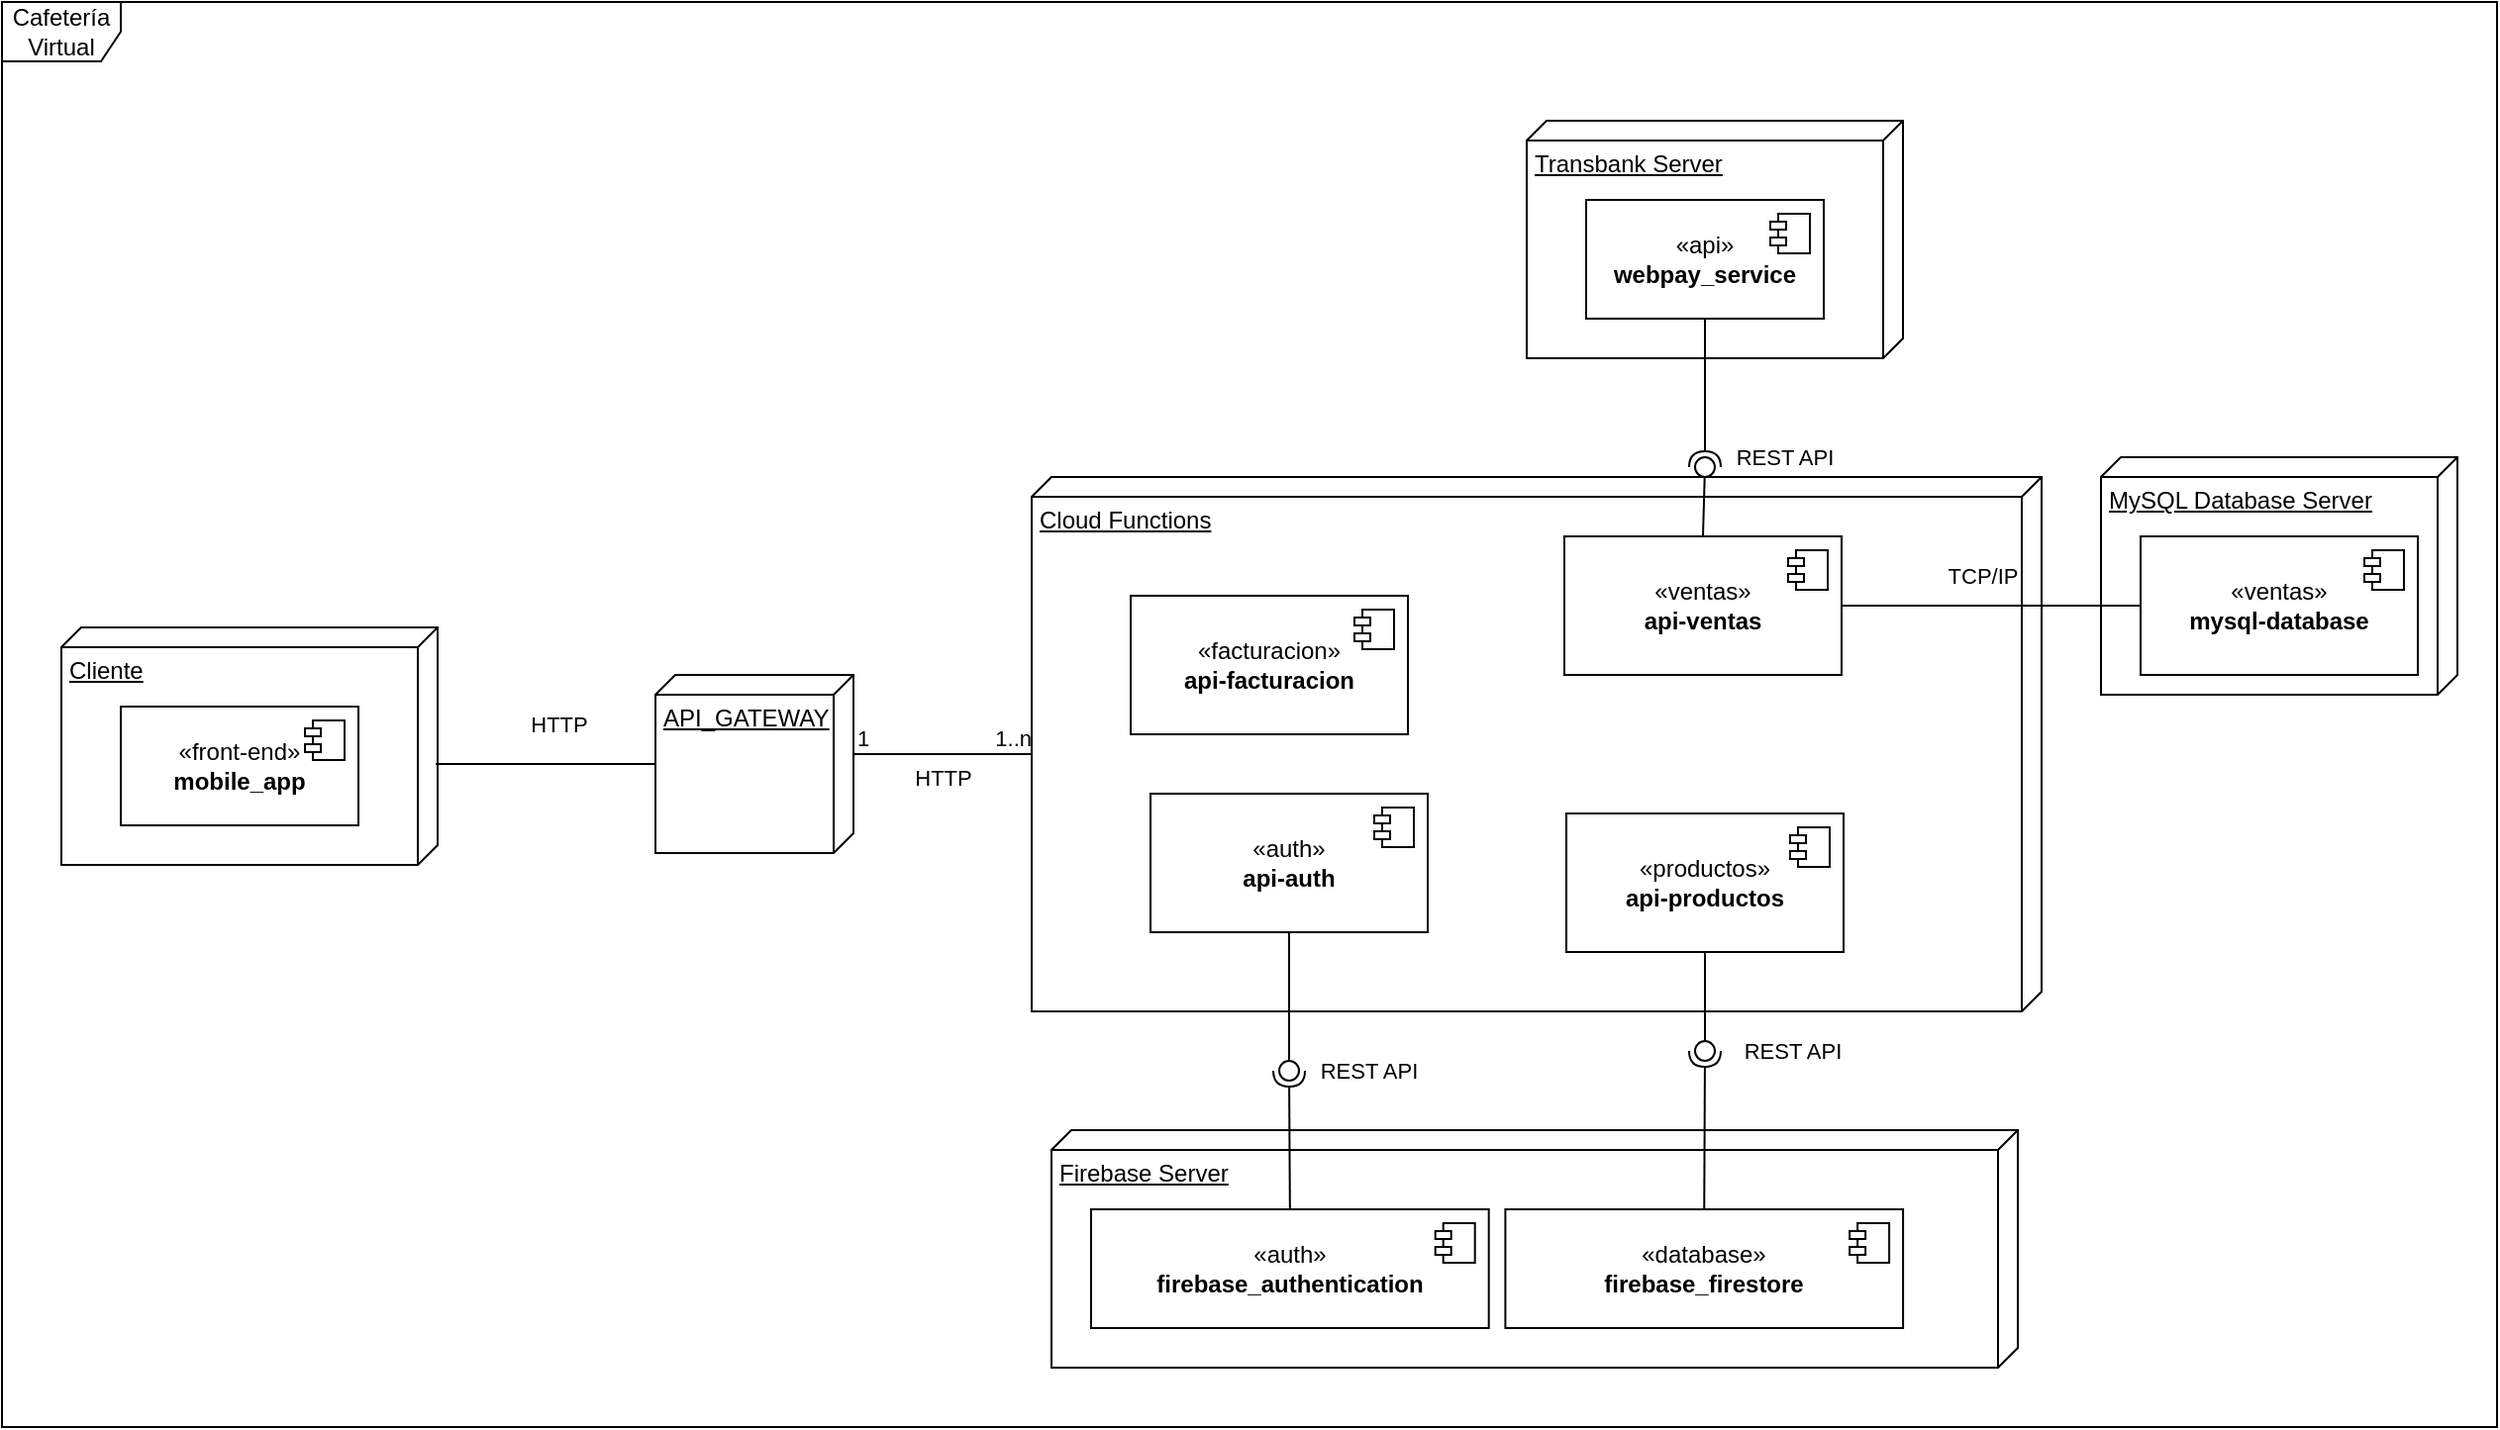 <mxfile>
    <diagram name="Page-1" id="9ZyNLu4KVZeICOAlVCgH">
        <mxGraphModel dx="1130" dy="1851" grid="1" gridSize="10" guides="1" tooltips="1" connect="1" arrows="1" fold="1" page="1" pageScale="1" pageWidth="850" pageHeight="1100" math="0" shadow="0">
            <root>
                <mxCell id="0"/>
                <mxCell id="1" parent="0"/>
                <mxCell id="m1c0zaDM8MKZKs5XDYi0-1" value="Cafetería Virtual" style="shape=umlFrame;whiteSpace=wrap;html=1;pointerEvents=0;" parent="1" vertex="1">
                    <mxGeometry x="70" y="-70" width="1260" height="720" as="geometry"/>
                </mxCell>
                <mxCell id="m1c0zaDM8MKZKs5XDYi0-3" value="API_GATEWAY" style="verticalAlign=top;align=left;spacingTop=8;spacingLeft=2;spacingRight=12;shape=cube;size=10;direction=south;fontStyle=4;html=1;whiteSpace=wrap;" parent="1" vertex="1">
                    <mxGeometry x="400" y="270" width="100" height="90" as="geometry"/>
                </mxCell>
                <mxCell id="m1c0zaDM8MKZKs5XDYi0-8" value="" style="group" parent="1" vertex="1" connectable="0">
                    <mxGeometry x="100" y="246" width="190" height="120" as="geometry"/>
                </mxCell>
                <mxCell id="m1c0zaDM8MKZKs5XDYi0-2" value="Cliente" style="verticalAlign=top;align=left;spacingTop=8;spacingLeft=2;spacingRight=12;shape=cube;size=10;direction=south;fontStyle=4;html=1;whiteSpace=wrap;" parent="m1c0zaDM8MKZKs5XDYi0-8" vertex="1">
                    <mxGeometry width="190" height="120" as="geometry"/>
                </mxCell>
                <mxCell id="m1c0zaDM8MKZKs5XDYi0-6" value="«front-end»&lt;br&gt;&lt;b&gt;mobile_app&lt;/b&gt;" style="html=1;dropTarget=0;whiteSpace=wrap;" parent="m1c0zaDM8MKZKs5XDYi0-8" vertex="1">
                    <mxGeometry x="30" y="40" width="120" height="60" as="geometry"/>
                </mxCell>
                <mxCell id="m1c0zaDM8MKZKs5XDYi0-7" value="" style="shape=module;jettyWidth=8;jettyHeight=4;" parent="m1c0zaDM8MKZKs5XDYi0-6" vertex="1">
                    <mxGeometry x="1" width="20" height="20" relative="1" as="geometry">
                        <mxPoint x="-27" y="7" as="offset"/>
                    </mxGeometry>
                </mxCell>
                <mxCell id="m1c0zaDM8MKZKs5XDYi0-9" value="" style="rounded=0;orthogonalLoop=1;jettySize=auto;html=1;endArrow=none;endFill=0;exitX=0.575;exitY=0.005;exitDx=0;exitDy=0;exitPerimeter=0;" parent="1" source="m1c0zaDM8MKZKs5XDYi0-2" target="m1c0zaDM8MKZKs5XDYi0-3" edge="1">
                    <mxGeometry relative="1" as="geometry">
                        <mxPoint x="300" y="270" as="sourcePoint"/>
                        <mxPoint x="400" y="280" as="targetPoint"/>
                    </mxGeometry>
                </mxCell>
                <mxCell id="m1c0zaDM8MKZKs5XDYi0-10" value="&lt;div&gt;HTTP&lt;/div&gt;" style="edgeLabel;html=1;align=center;verticalAlign=middle;resizable=0;points=[];" parent="m1c0zaDM8MKZKs5XDYi0-9" vertex="1" connectable="0">
                    <mxGeometry x="0.398" y="1" relative="1" as="geometry">
                        <mxPoint x="-16" y="-19" as="offset"/>
                    </mxGeometry>
                </mxCell>
                <mxCell id="m1c0zaDM8MKZKs5XDYi0-24" value="" style="endArrow=none;html=1;rounded=0;exitX=0;exitY=0;exitDx=40;exitDy=0;exitPerimeter=0;entryX=0;entryY=0;entryDx=140;entryDy=510;entryPerimeter=0;" parent="1" source="m1c0zaDM8MKZKs5XDYi0-3" target="6" edge="1">
                    <mxGeometry relative="1" as="geometry">
                        <mxPoint x="460" y="310" as="sourcePoint"/>
                        <mxPoint x="600" y="280" as="targetPoint"/>
                    </mxGeometry>
                </mxCell>
                <mxCell id="m1c0zaDM8MKZKs5XDYi0-25" value="&lt;div&gt;1&lt;/div&gt;" style="edgeLabel;resizable=0;html=1;align=left;verticalAlign=bottom;" parent="m1c0zaDM8MKZKs5XDYi0-24" connectable="0" vertex="1">
                    <mxGeometry x="-1" relative="1" as="geometry"/>
                </mxCell>
                <mxCell id="m1c0zaDM8MKZKs5XDYi0-26" value="&lt;div&gt;1..n&lt;/div&gt;" style="edgeLabel;resizable=0;html=1;align=right;verticalAlign=bottom;" parent="m1c0zaDM8MKZKs5XDYi0-24" connectable="0" vertex="1">
                    <mxGeometry x="1" relative="1" as="geometry"/>
                </mxCell>
                <mxCell id="m1c0zaDM8MKZKs5XDYi0-28" value="&lt;div&gt;HTTP&lt;/div&gt;" style="edgeLabel;html=1;align=center;verticalAlign=middle;resizable=0;points=[];" parent="m1c0zaDM8MKZKs5XDYi0-24" vertex="1" connectable="0">
                    <mxGeometry x="-0.203" relative="1" as="geometry">
                        <mxPoint x="9" y="12" as="offset"/>
                    </mxGeometry>
                </mxCell>
                <mxCell id="m1c0zaDM8MKZKs5XDYi0-32" value="" style="group" parent="1" vertex="1" connectable="0">
                    <mxGeometry x="840" y="-10" width="190" height="120" as="geometry"/>
                </mxCell>
                <mxCell id="m1c0zaDM8MKZKs5XDYi0-33" value="Transbank Server" style="verticalAlign=top;align=left;spacingTop=8;spacingLeft=2;spacingRight=12;shape=cube;size=10;direction=south;fontStyle=4;html=1;whiteSpace=wrap;" parent="m1c0zaDM8MKZKs5XDYi0-32" vertex="1">
                    <mxGeometry width="190" height="120" as="geometry"/>
                </mxCell>
                <mxCell id="m1c0zaDM8MKZKs5XDYi0-34" value="&lt;div&gt;«api»&lt;/div&gt;&lt;div&gt;&lt;b&gt;webpay_service&lt;/b&gt;&lt;/div&gt;" style="html=1;dropTarget=0;whiteSpace=wrap;" parent="m1c0zaDM8MKZKs5XDYi0-32" vertex="1">
                    <mxGeometry x="30" y="40" width="120" height="60" as="geometry"/>
                </mxCell>
                <mxCell id="m1c0zaDM8MKZKs5XDYi0-35" value="" style="shape=module;jettyWidth=8;jettyHeight=4;" parent="m1c0zaDM8MKZKs5XDYi0-34" vertex="1">
                    <mxGeometry x="1" width="20" height="20" relative="1" as="geometry">
                        <mxPoint x="-27" y="7" as="offset"/>
                    </mxGeometry>
                </mxCell>
                <mxCell id="m1c0zaDM8MKZKs5XDYi0-43" value="" style="group" parent="1" vertex="1" connectable="0">
                    <mxGeometry x="785" y="160" width="10" height="10" as="geometry"/>
                </mxCell>
                <mxCell id="m1c0zaDM8MKZKs5XDYi0-41" value="" style="ellipse;whiteSpace=wrap;html=1;align=center;aspect=fixed;fillColor=none;strokeColor=none;resizable=0;perimeter=centerPerimeter;rotatable=0;allowArrows=0;points=[];outlineConnect=1;" parent="m1c0zaDM8MKZKs5XDYi0-43" vertex="1">
                    <mxGeometry width="10" height="10" as="geometry"/>
                </mxCell>
                <mxCell id="m1c0zaDM8MKZKs5XDYi0-39" value="" style="rounded=0;orthogonalLoop=1;jettySize=auto;html=1;endArrow=halfCircle;endFill=0;endSize=6;strokeWidth=1;sketch=0;exitX=0.5;exitY=1;exitDx=0;exitDy=0;" parent="1" source="m1c0zaDM8MKZKs5XDYi0-34" edge="1">
                    <mxGeometry relative="1" as="geometry">
                        <mxPoint x="165" y="5" as="sourcePoint"/>
                        <mxPoint x="930" y="165" as="targetPoint"/>
                    </mxGeometry>
                </mxCell>
                <mxCell id="m1c0zaDM8MKZKs5XDYi0-42" value="&lt;div&gt;REST API&lt;/div&gt;" style="edgeLabel;html=1;align=center;verticalAlign=middle;resizable=0;points=[];" parent="m1c0zaDM8MKZKs5XDYi0-39" vertex="1" connectable="0">
                    <mxGeometry x="0.68" y="-2" relative="1" as="geometry">
                        <mxPoint x="42" y="7" as="offset"/>
                    </mxGeometry>
                </mxCell>
                <mxCell id="6" value="Cloud Functions" style="verticalAlign=top;align=left;spacingTop=8;spacingLeft=2;spacingRight=12;shape=cube;size=10;direction=south;fontStyle=4;html=1;whiteSpace=wrap;" parent="1" vertex="1">
                    <mxGeometry x="590" y="170" width="510" height="270" as="geometry"/>
                </mxCell>
                <mxCell id="m1c0zaDM8MKZKs5XDYi0-57" value="&lt;div&gt;«auth»&lt;/div&gt;&lt;div&gt;&lt;b&gt;api-auth&lt;/b&gt;&lt;/div&gt;" style="html=1;dropTarget=0;whiteSpace=wrap;" parent="1" vertex="1">
                    <mxGeometry x="650" y="330" width="140" height="70" as="geometry"/>
                </mxCell>
                <mxCell id="m1c0zaDM8MKZKs5XDYi0-58" value="" style="shape=module;jettyWidth=8;jettyHeight=4;" parent="m1c0zaDM8MKZKs5XDYi0-57" vertex="1">
                    <mxGeometry x="1" width="20" height="20" relative="1" as="geometry">
                        <mxPoint x="-27" y="7" as="offset"/>
                    </mxGeometry>
                </mxCell>
                <mxCell id="m1c0zaDM8MKZKs5XDYi0-67" value="" style="group" parent="1" vertex="1" connectable="0">
                    <mxGeometry x="770" y="500" width="318" height="120" as="geometry"/>
                </mxCell>
                <mxCell id="m1c0zaDM8MKZKs5XDYi0-68" value="Firebase Server" style="verticalAlign=top;align=left;spacingTop=8;spacingLeft=2;spacingRight=12;shape=cube;size=10;direction=south;fontStyle=4;html=1;whiteSpace=wrap;" parent="m1c0zaDM8MKZKs5XDYi0-67" vertex="1">
                    <mxGeometry x="-170" width="488" height="120" as="geometry"/>
                </mxCell>
                <mxCell id="m1c0zaDM8MKZKs5XDYi0-69" value="&lt;div&gt;«database»&lt;/div&gt;&lt;div&gt;&lt;b&gt;firebase_firestore&lt;/b&gt;&lt;br&gt;&lt;/div&gt;" style="html=1;dropTarget=0;whiteSpace=wrap;" parent="m1c0zaDM8MKZKs5XDYi0-67" vertex="1">
                    <mxGeometry x="59.211" y="40" width="200.842" height="60" as="geometry"/>
                </mxCell>
                <mxCell id="m1c0zaDM8MKZKs5XDYi0-70" value="" style="shape=module;jettyWidth=8;jettyHeight=4;" parent="m1c0zaDM8MKZKs5XDYi0-69" vertex="1">
                    <mxGeometry x="1" width="20" height="20" relative="1" as="geometry">
                        <mxPoint x="-27" y="7" as="offset"/>
                    </mxGeometry>
                </mxCell>
                <mxCell id="m1c0zaDM8MKZKs5XDYi0-71" value="&lt;div&gt;«auth»&lt;/div&gt;&lt;div&gt;&lt;b&gt;firebase_authentication&lt;/b&gt;&lt;br&gt;&lt;/div&gt;" style="html=1;dropTarget=0;whiteSpace=wrap;" parent="m1c0zaDM8MKZKs5XDYi0-67" vertex="1">
                    <mxGeometry x="-149.999" y="40" width="200.842" height="60" as="geometry"/>
                </mxCell>
                <mxCell id="m1c0zaDM8MKZKs5XDYi0-72" value="" style="shape=module;jettyWidth=8;jettyHeight=4;" parent="m1c0zaDM8MKZKs5XDYi0-71" vertex="1">
                    <mxGeometry x="1" width="20" height="20" relative="1" as="geometry">
                        <mxPoint x="-27" y="7" as="offset"/>
                    </mxGeometry>
                </mxCell>
                <mxCell id="m1c0zaDM8MKZKs5XDYi0-64" value="" style="rounded=0;orthogonalLoop=1;jettySize=auto;html=1;endArrow=halfCircle;endFill=0;endSize=6;strokeWidth=1;sketch=0;exitX=0.5;exitY=0;exitDx=0;exitDy=0;" parent="1" source="m1c0zaDM8MKZKs5XDYi0-69" edge="1">
                    <mxGeometry relative="1" as="geometry">
                        <mxPoint x="929.5" y="440" as="sourcePoint"/>
                        <mxPoint x="930" y="460" as="targetPoint"/>
                    </mxGeometry>
                </mxCell>
                <mxCell id="m1c0zaDM8MKZKs5XDYi0-65" value="&lt;div&gt;REST API&lt;/div&gt;" style="edgeLabel;html=1;align=center;verticalAlign=middle;resizable=0;points=[];" parent="m1c0zaDM8MKZKs5XDYi0-64" vertex="1" connectable="0">
                    <mxGeometry x="0.68" y="-2" relative="1" as="geometry">
                        <mxPoint x="42" y="-13" as="offset"/>
                    </mxGeometry>
                </mxCell>
                <mxCell id="m1c0zaDM8MKZKs5XDYi0-66" value="" style="rounded=0;orthogonalLoop=1;jettySize=auto;html=1;endArrow=oval;endFill=0;sketch=0;sourcePerimeterSpacing=0;targetPerimeterSpacing=0;endSize=10;exitX=0.5;exitY=1;exitDx=0;exitDy=0;" parent="1" source="17" edge="1">
                    <mxGeometry relative="1" as="geometry">
                        <mxPoint x="2070" y="830" as="sourcePoint"/>
                        <mxPoint x="930" y="460" as="targetPoint"/>
                    </mxGeometry>
                </mxCell>
                <mxCell id="m1c0zaDM8MKZKs5XDYi0-49" value="" style="rounded=0;orthogonalLoop=1;jettySize=auto;html=1;endArrow=halfCircle;endFill=0;endSize=6;strokeWidth=1;sketch=0;exitX=0.5;exitY=0;exitDx=0;exitDy=0;" parent="1" source="m1c0zaDM8MKZKs5XDYi0-71" edge="1">
                    <mxGeometry relative="1" as="geometry">
                        <mxPoint x="720" y="410" as="sourcePoint"/>
                        <mxPoint x="720" y="470" as="targetPoint"/>
                    </mxGeometry>
                </mxCell>
                <mxCell id="m1c0zaDM8MKZKs5XDYi0-50" value="&lt;div&gt;REST API&lt;/div&gt;" style="edgeLabel;html=1;align=center;verticalAlign=middle;resizable=0;points=[];" parent="m1c0zaDM8MKZKs5XDYi0-49" vertex="1" connectable="0">
                    <mxGeometry x="0.68" y="-2" relative="1" as="geometry">
                        <mxPoint x="38" y="-11" as="offset"/>
                    </mxGeometry>
                </mxCell>
                <mxCell id="m1c0zaDM8MKZKs5XDYi0-51" value="" style="rounded=0;orthogonalLoop=1;jettySize=auto;html=1;endArrow=oval;endFill=0;sketch=0;sourcePerimeterSpacing=0;targetPerimeterSpacing=0;endSize=10;" parent="1" source="m1c0zaDM8MKZKs5XDYi0-57" edge="1">
                    <mxGeometry relative="1" as="geometry">
                        <mxPoint x="720" y="550" as="sourcePoint"/>
                        <mxPoint x="720" y="470" as="targetPoint"/>
                    </mxGeometry>
                </mxCell>
                <mxCell id="m1c0zaDM8MKZKs5XDYi0-29" value="&lt;div&gt;«ventas»&lt;/div&gt;&lt;div&gt;&lt;b&gt;api-ventas&lt;/b&gt;&lt;/div&gt;" style="html=1;dropTarget=0;whiteSpace=wrap;" parent="1" vertex="1">
                    <mxGeometry x="859" y="200" width="140" height="70" as="geometry"/>
                </mxCell>
                <mxCell id="m1c0zaDM8MKZKs5XDYi0-30" value="" style="shape=module;jettyWidth=8;jettyHeight=4;" parent="m1c0zaDM8MKZKs5XDYi0-29" vertex="1">
                    <mxGeometry x="1" width="20" height="20" relative="1" as="geometry">
                        <mxPoint x="-27" y="7" as="offset"/>
                    </mxGeometry>
                </mxCell>
                <mxCell id="m1c0zaDM8MKZKs5XDYi0-40" value="" style="rounded=0;orthogonalLoop=1;jettySize=auto;html=1;endArrow=oval;endFill=0;sketch=0;sourcePerimeterSpacing=0;targetPerimeterSpacing=0;endSize=10;exitX=0.5;exitY=0;exitDx=0;exitDy=0;" parent="1" source="m1c0zaDM8MKZKs5XDYi0-29" edge="1">
                    <mxGeometry relative="1" as="geometry">
                        <mxPoint x="125" y="5" as="sourcePoint"/>
                        <mxPoint x="930" y="165" as="targetPoint"/>
                    </mxGeometry>
                </mxCell>
                <mxCell id="11" value="MySQL Database Server" style="verticalAlign=top;align=left;spacingTop=8;spacingLeft=2;spacingRight=12;shape=cube;size=10;direction=south;fontStyle=4;html=1;whiteSpace=wrap;" parent="1" vertex="1">
                    <mxGeometry x="1130" y="160" width="180" height="120" as="geometry"/>
                </mxCell>
                <mxCell id="12" value="&lt;div&gt;«ventas»&lt;/div&gt;&lt;div&gt;&lt;b&gt;mysql-database&lt;/b&gt;&lt;/div&gt;" style="html=1;dropTarget=0;whiteSpace=wrap;" parent="1" vertex="1">
                    <mxGeometry x="1150" y="200" width="140" height="70" as="geometry"/>
                </mxCell>
                <mxCell id="13" value="" style="shape=module;jettyWidth=8;jettyHeight=4;" parent="12" vertex="1">
                    <mxGeometry x="1" width="20" height="20" relative="1" as="geometry">
                        <mxPoint x="-27" y="7" as="offset"/>
                    </mxGeometry>
                </mxCell>
                <mxCell id="14" style="edgeStyle=none;html=1;entryX=0;entryY=0.5;entryDx=0;entryDy=0;endArrow=none;endFill=0;exitX=1;exitY=0.5;exitDx=0;exitDy=0;" parent="1" source="m1c0zaDM8MKZKs5XDYi0-29" target="12" edge="1">
                    <mxGeometry relative="1" as="geometry"/>
                </mxCell>
                <mxCell id="19" value="TCP/IP" style="edgeLabel;html=1;align=center;verticalAlign=middle;resizable=0;points=[];" parent="14" vertex="1" connectable="0">
                    <mxGeometry x="0.126" relative="1" as="geometry">
                        <mxPoint x="-14" y="-15" as="offset"/>
                    </mxGeometry>
                </mxCell>
                <mxCell id="15" value="&lt;div&gt;«facturacion»&lt;/div&gt;&lt;div&gt;&lt;b&gt;api-facturacion&lt;/b&gt;&lt;/div&gt;" style="html=1;dropTarget=0;whiteSpace=wrap;" parent="1" vertex="1">
                    <mxGeometry x="640" y="230" width="140" height="70" as="geometry"/>
                </mxCell>
                <mxCell id="16" value="" style="shape=module;jettyWidth=8;jettyHeight=4;" parent="15" vertex="1">
                    <mxGeometry x="1" width="20" height="20" relative="1" as="geometry">
                        <mxPoint x="-27" y="7" as="offset"/>
                    </mxGeometry>
                </mxCell>
                <mxCell id="17" value="&lt;div&gt;«productos»&lt;/div&gt;&lt;div&gt;&lt;b&gt;api-productos&lt;/b&gt;&lt;/div&gt;" style="html=1;dropTarget=0;whiteSpace=wrap;" parent="1" vertex="1">
                    <mxGeometry x="860" y="340" width="140" height="70" as="geometry"/>
                </mxCell>
                <mxCell id="18" value="" style="shape=module;jettyWidth=8;jettyHeight=4;" parent="17" vertex="1">
                    <mxGeometry x="1" width="20" height="20" relative="1" as="geometry">
                        <mxPoint x="-27" y="7" as="offset"/>
                    </mxGeometry>
                </mxCell>
            </root>
        </mxGraphModel>
    </diagram>
</mxfile>